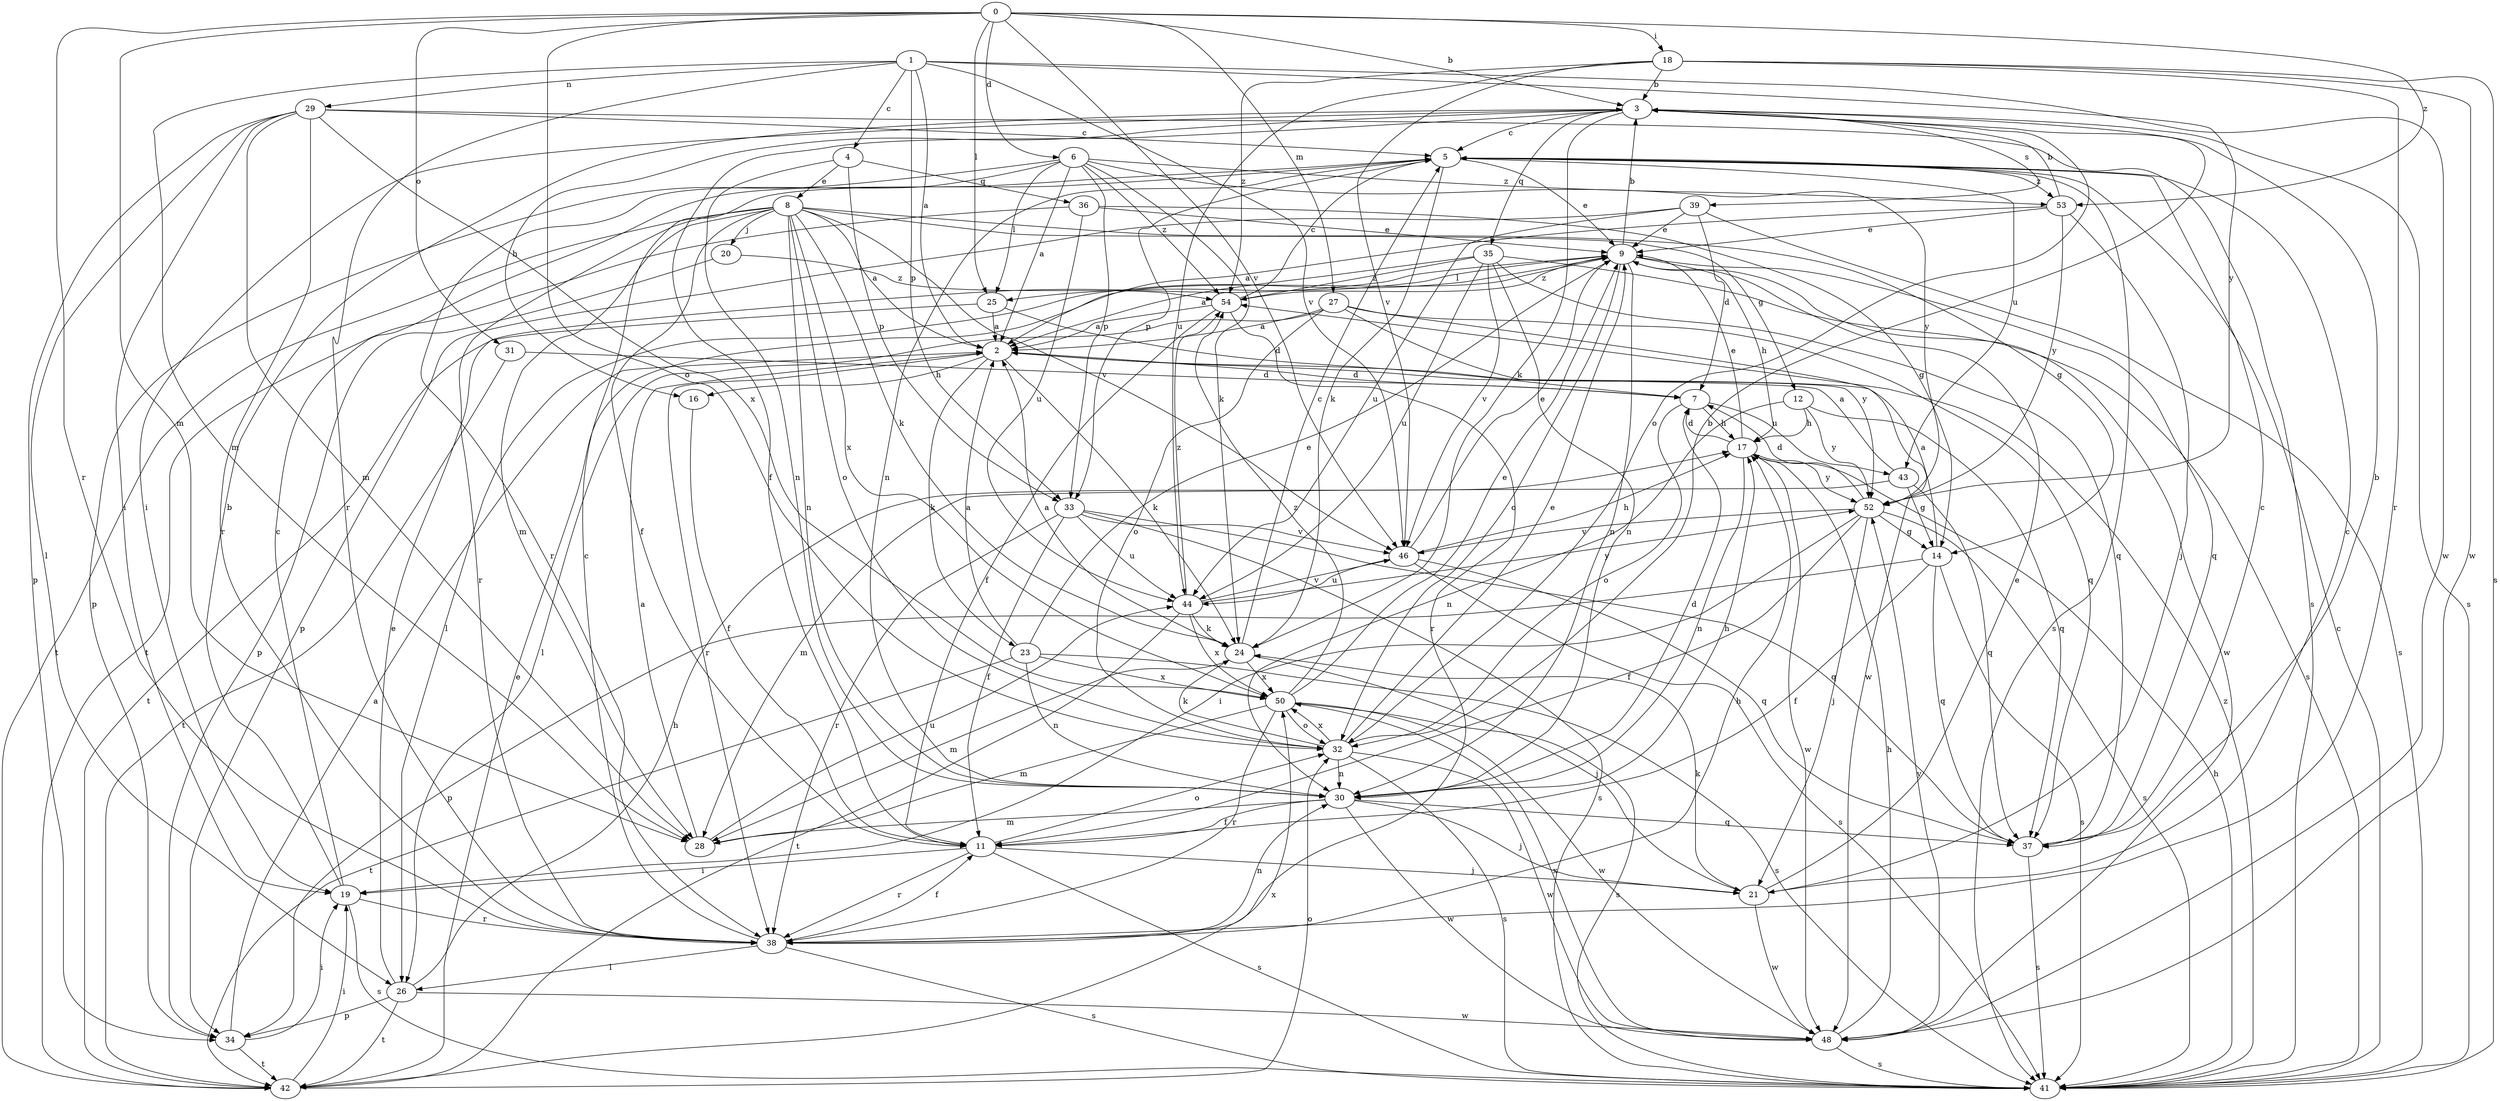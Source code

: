 strict digraph  {
0;
1;
2;
3;
4;
5;
6;
7;
8;
9;
11;
12;
14;
16;
17;
18;
19;
20;
21;
23;
24;
25;
26;
27;
28;
29;
30;
31;
32;
33;
34;
35;
36;
37;
38;
39;
41;
42;
43;
44;
46;
48;
50;
52;
53;
54;
0 -> 3  [label=b];
0 -> 6  [label=d];
0 -> 18  [label=i];
0 -> 25  [label=l];
0 -> 27  [label=m];
0 -> 28  [label=m];
0 -> 31  [label=o];
0 -> 32  [label=o];
0 -> 38  [label=r];
0 -> 46  [label=v];
0 -> 53  [label=z];
1 -> 2  [label=a];
1 -> 4  [label=c];
1 -> 28  [label=m];
1 -> 29  [label=n];
1 -> 33  [label=p];
1 -> 38  [label=r];
1 -> 46  [label=v];
1 -> 48  [label=w];
1 -> 52  [label=y];
2 -> 7  [label=d];
2 -> 16  [label=h];
2 -> 23  [label=k];
2 -> 24  [label=k];
2 -> 38  [label=r];
3 -> 5  [label=c];
3 -> 11  [label=f];
3 -> 16  [label=h];
3 -> 19  [label=i];
3 -> 24  [label=k];
3 -> 32  [label=o];
3 -> 35  [label=q];
3 -> 39  [label=s];
3 -> 41  [label=s];
4 -> 8  [label=e];
4 -> 30  [label=n];
4 -> 33  [label=p];
4 -> 36  [label=q];
5 -> 9  [label=e];
5 -> 24  [label=k];
5 -> 30  [label=n];
5 -> 33  [label=p];
5 -> 41  [label=s];
5 -> 43  [label=u];
5 -> 53  [label=z];
6 -> 2  [label=a];
6 -> 24  [label=k];
6 -> 25  [label=l];
6 -> 33  [label=p];
6 -> 34  [label=p];
6 -> 38  [label=r];
6 -> 52  [label=y];
6 -> 53  [label=z];
6 -> 54  [label=z];
7 -> 17  [label=h];
7 -> 32  [label=o];
7 -> 43  [label=u];
8 -> 2  [label=a];
8 -> 11  [label=f];
8 -> 12  [label=g];
8 -> 14  [label=g];
8 -> 20  [label=j];
8 -> 24  [label=k];
8 -> 28  [label=m];
8 -> 30  [label=n];
8 -> 32  [label=o];
8 -> 38  [label=r];
8 -> 42  [label=t];
8 -> 46  [label=v];
8 -> 50  [label=x];
9 -> 3  [label=b];
9 -> 17  [label=h];
9 -> 25  [label=l];
9 -> 26  [label=l];
9 -> 30  [label=n];
9 -> 32  [label=o];
9 -> 37  [label=q];
9 -> 48  [label=w];
9 -> 54  [label=z];
11 -> 19  [label=i];
11 -> 21  [label=j];
11 -> 32  [label=o];
11 -> 38  [label=r];
11 -> 41  [label=s];
12 -> 17  [label=h];
12 -> 30  [label=n];
12 -> 37  [label=q];
12 -> 52  [label=y];
14 -> 2  [label=a];
14 -> 11  [label=f];
14 -> 34  [label=p];
14 -> 37  [label=q];
14 -> 41  [label=s];
16 -> 11  [label=f];
17 -> 7  [label=d];
17 -> 9  [label=e];
17 -> 30  [label=n];
17 -> 48  [label=w];
17 -> 52  [label=y];
18 -> 3  [label=b];
18 -> 38  [label=r];
18 -> 41  [label=s];
18 -> 44  [label=u];
18 -> 46  [label=v];
18 -> 48  [label=w];
18 -> 54  [label=z];
19 -> 3  [label=b];
19 -> 5  [label=c];
19 -> 38  [label=r];
19 -> 41  [label=s];
20 -> 34  [label=p];
20 -> 54  [label=z];
21 -> 5  [label=c];
21 -> 9  [label=e];
21 -> 24  [label=k];
21 -> 48  [label=w];
23 -> 2  [label=a];
23 -> 9  [label=e];
23 -> 30  [label=n];
23 -> 41  [label=s];
23 -> 42  [label=t];
23 -> 50  [label=x];
24 -> 2  [label=a];
24 -> 5  [label=c];
24 -> 21  [label=j];
24 -> 28  [label=m];
24 -> 50  [label=x];
25 -> 2  [label=a];
25 -> 7  [label=d];
25 -> 42  [label=t];
26 -> 9  [label=e];
26 -> 17  [label=h];
26 -> 34  [label=p];
26 -> 42  [label=t];
26 -> 48  [label=w];
27 -> 2  [label=a];
27 -> 26  [label=l];
27 -> 32  [label=o];
27 -> 37  [label=q];
27 -> 48  [label=w];
27 -> 52  [label=y];
28 -> 2  [label=a];
28 -> 44  [label=u];
29 -> 5  [label=c];
29 -> 19  [label=i];
29 -> 26  [label=l];
29 -> 28  [label=m];
29 -> 34  [label=p];
29 -> 38  [label=r];
29 -> 41  [label=s];
29 -> 50  [label=x];
30 -> 7  [label=d];
30 -> 11  [label=f];
30 -> 17  [label=h];
30 -> 21  [label=j];
30 -> 28  [label=m];
30 -> 37  [label=q];
30 -> 48  [label=w];
31 -> 7  [label=d];
31 -> 42  [label=t];
32 -> 3  [label=b];
32 -> 9  [label=e];
32 -> 24  [label=k];
32 -> 30  [label=n];
32 -> 41  [label=s];
32 -> 48  [label=w];
32 -> 50  [label=x];
33 -> 11  [label=f];
33 -> 37  [label=q];
33 -> 38  [label=r];
33 -> 41  [label=s];
33 -> 44  [label=u];
33 -> 46  [label=v];
34 -> 2  [label=a];
34 -> 19  [label=i];
34 -> 42  [label=t];
35 -> 2  [label=a];
35 -> 30  [label=n];
35 -> 37  [label=q];
35 -> 41  [label=s];
35 -> 44  [label=u];
35 -> 46  [label=v];
35 -> 54  [label=z];
36 -> 9  [label=e];
36 -> 14  [label=g];
36 -> 42  [label=t];
36 -> 44  [label=u];
37 -> 3  [label=b];
37 -> 5  [label=c];
37 -> 41  [label=s];
38 -> 5  [label=c];
38 -> 11  [label=f];
38 -> 17  [label=h];
38 -> 26  [label=l];
38 -> 30  [label=n];
38 -> 41  [label=s];
39 -> 7  [label=d];
39 -> 9  [label=e];
39 -> 34  [label=p];
39 -> 41  [label=s];
39 -> 44  [label=u];
41 -> 5  [label=c];
41 -> 17  [label=h];
41 -> 54  [label=z];
42 -> 9  [label=e];
42 -> 19  [label=i];
42 -> 32  [label=o];
42 -> 50  [label=x];
43 -> 2  [label=a];
43 -> 14  [label=g];
43 -> 28  [label=m];
43 -> 37  [label=q];
44 -> 24  [label=k];
44 -> 42  [label=t];
44 -> 46  [label=v];
44 -> 50  [label=x];
44 -> 52  [label=y];
44 -> 54  [label=z];
46 -> 9  [label=e];
46 -> 17  [label=h];
46 -> 37  [label=q];
46 -> 41  [label=s];
46 -> 44  [label=u];
48 -> 17  [label=h];
48 -> 41  [label=s];
48 -> 50  [label=x];
48 -> 52  [label=y];
50 -> 9  [label=e];
50 -> 28  [label=m];
50 -> 32  [label=o];
50 -> 38  [label=r];
50 -> 41  [label=s];
50 -> 48  [label=w];
50 -> 54  [label=z];
52 -> 7  [label=d];
52 -> 11  [label=f];
52 -> 14  [label=g];
52 -> 19  [label=i];
52 -> 21  [label=j];
52 -> 41  [label=s];
52 -> 46  [label=v];
53 -> 2  [label=a];
53 -> 3  [label=b];
53 -> 9  [label=e];
53 -> 21  [label=j];
53 -> 52  [label=y];
54 -> 2  [label=a];
54 -> 5  [label=c];
54 -> 11  [label=f];
54 -> 38  [label=r];
}
